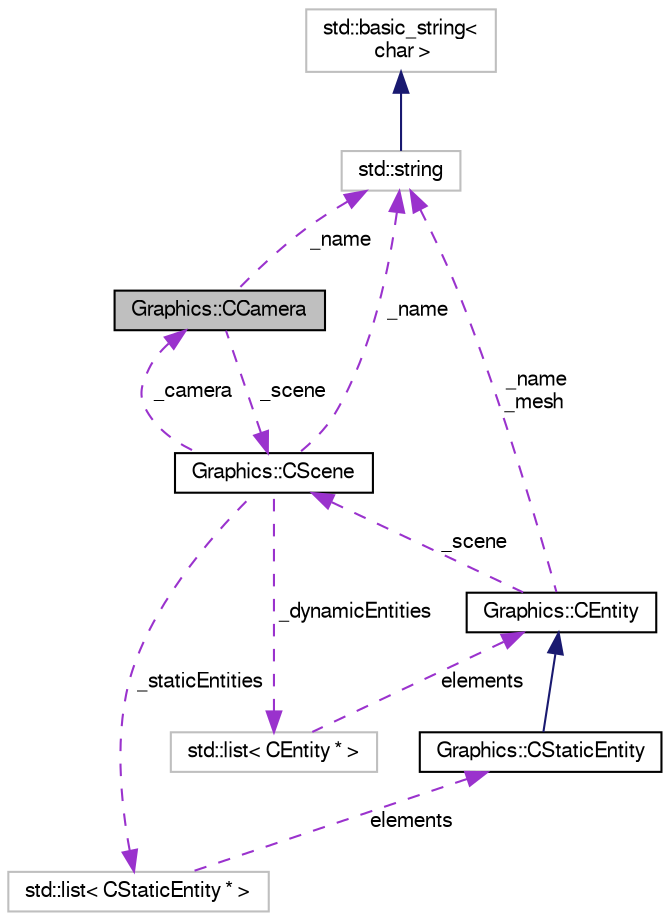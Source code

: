 digraph "Graphics::CCamera"
{
  edge [fontname="FreeSans",fontsize="10",labelfontname="FreeSans",labelfontsize="10"];
  node [fontname="FreeSans",fontsize="10",shape=record];
  Node1 [label="Graphics::CCamera",height=0.2,width=0.4,color="black", fillcolor="grey75", style="filled", fontcolor="black"];
  Node2 -> Node1 [dir="back",color="darkorchid3",fontsize="10",style="dashed",label=" _scene" ,fontname="FreeSans"];
  Node2 [label="Graphics::CScene",height=0.2,width=0.4,color="black", fillcolor="white", style="filled",URL="$class_graphics_1_1_c_scene.html",tooltip="Clase que controla todos los elementos de una escena. "];
  Node3 -> Node2 [dir="back",color="darkorchid3",fontsize="10",style="dashed",label=" _staticEntities" ,fontname="FreeSans"];
  Node3 [label="std::list\< CStaticEntity * \>",height=0.2,width=0.4,color="grey75", fillcolor="white", style="filled"];
  Node4 -> Node3 [dir="back",color="darkorchid3",fontsize="10",style="dashed",label=" elements" ,fontname="FreeSans"];
  Node4 [label="Graphics::CStaticEntity",height=0.2,width=0.4,color="black", fillcolor="white", style="filled",URL="$class_graphics_1_1_c_static_entity.html",tooltip="Clase que representa una entidad gráfica estática. "];
  Node5 -> Node4 [dir="back",color="midnightblue",fontsize="10",style="solid",fontname="FreeSans"];
  Node5 [label="Graphics::CEntity",height=0.2,width=0.4,color="black", fillcolor="white", style="filled",URL="$class_graphics_1_1_c_entity.html",tooltip="Clase que representa una entidad gráfica. "];
  Node2 -> Node5 [dir="back",color="darkorchid3",fontsize="10",style="dashed",label=" _scene" ,fontname="FreeSans"];
  Node6 -> Node5 [dir="back",color="darkorchid3",fontsize="10",style="dashed",label=" _name\n_mesh" ,fontname="FreeSans"];
  Node6 [label="std::string",height=0.2,width=0.4,color="grey75", fillcolor="white", style="filled",tooltip="STL class. "];
  Node7 -> Node6 [dir="back",color="midnightblue",fontsize="10",style="solid",fontname="FreeSans"];
  Node7 [label="std::basic_string\<\l char \>",height=0.2,width=0.4,color="grey75", fillcolor="white", style="filled",tooltip="STL class. "];
  Node1 -> Node2 [dir="back",color="darkorchid3",fontsize="10",style="dashed",label=" _camera" ,fontname="FreeSans"];
  Node6 -> Node2 [dir="back",color="darkorchid3",fontsize="10",style="dashed",label=" _name" ,fontname="FreeSans"];
  Node8 -> Node2 [dir="back",color="darkorchid3",fontsize="10",style="dashed",label=" _dynamicEntities" ,fontname="FreeSans"];
  Node8 [label="std::list\< CEntity * \>",height=0.2,width=0.4,color="grey75", fillcolor="white", style="filled"];
  Node5 -> Node8 [dir="back",color="darkorchid3",fontsize="10",style="dashed",label=" elements" ,fontname="FreeSans"];
  Node6 -> Node1 [dir="back",color="darkorchid3",fontsize="10",style="dashed",label=" _name" ,fontname="FreeSans"];
}
